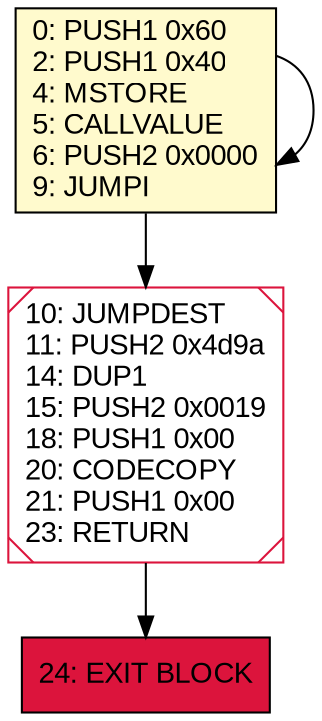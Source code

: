 digraph G {
bgcolor=transparent rankdir=UD;
node [shape=box style=filled color=black fillcolor=white fontname=arial fontcolor=black];
24 [label="24: EXIT BLOCK\l" fillcolor=crimson ];
10 [label="10: JUMPDEST\l11: PUSH2 0x4d9a\l14: DUP1\l15: PUSH2 0x0019\l18: PUSH1 0x00\l20: CODECOPY\l21: PUSH1 0x00\l23: RETURN\l" shape=Msquare color=crimson ];
0 [label="0: PUSH1 0x60\l2: PUSH1 0x40\l4: MSTORE\l5: CALLVALUE\l6: PUSH2 0x0000\l9: JUMPI\l" fillcolor=lemonchiffon ];
0 -> 0;
0 -> 10;
10 -> 24;
}